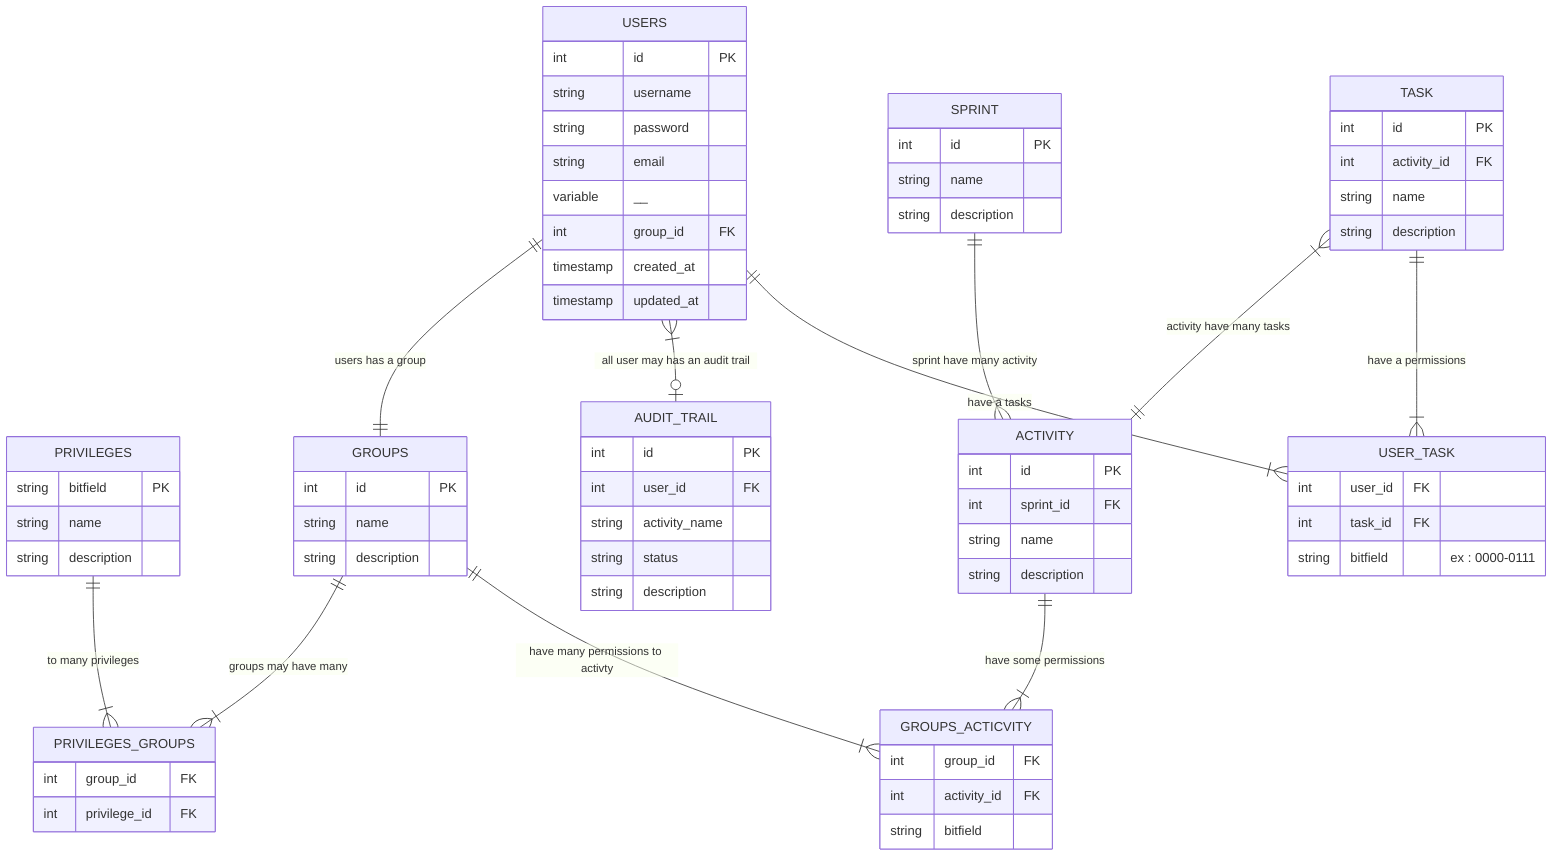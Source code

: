 erDiagram
    USERS{
        int id PK
        string username
        string password
        string email
        variable __
        int group_id FK
        timestamp created_at
        timestamp updated_at
    }
    PRIVILEGES {
        string bitfield PK
        string name
        string description
    }
    PRIVILEGES_GROUPS {
        int group_id FK
        int privilege_id FK
    }
    GROUPS {
        int id PK
        string name
        string description
    }
    AUDIT_TRAIL {
        int id PK
        int user_id FK
        string activity_name
        string status
        string description
    }
    SPRINT {
        int id PK
        string name
        string description
    }
    GROUPS_ACTICVITY {
        int group_id FK
        int activity_id FK
        string bitfield
    }
    ACTIVITY {
        int id PK
        int sprint_id FK
        string name
        string description
    }
    USER_TASK {
        int user_id FK
        int task_id FK
        string bitfield "ex : 0000-0111"
    }
    TASK {
        int id PK
        int activity_id FK
        string name
        string description
    }

    USERS ||--|| GROUPS : "users has a group"
    GROUPS ||--|{ PRIVILEGES_GROUPS : "groups may have many"
    PRIVILEGES ||--|{ PRIVILEGES_GROUPS : "to many privileges"
    USERS }|--o| AUDIT_TRAIL : "all user may has an audit trail"
    SPRINT ||--|{ ACTIVITY : "sprint have many activity"
    TASK }|--|| ACTIVITY : "activity have many tasks"
    GROUPS ||--|{ GROUPS_ACTICVITY : "have many permissions to activty"
    ACTIVITY ||--|{ GROUPS_ACTICVITY : "have some permissions"
    USERS ||--|{ USER_TASK : "have a tasks"
    TASK ||--|{ USER_TASK : "have a permissions"